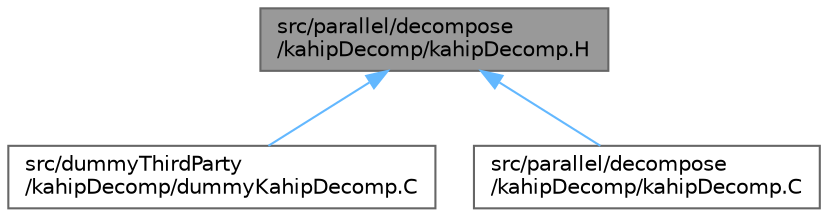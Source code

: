 digraph "src/parallel/decompose/kahipDecomp/kahipDecomp.H"
{
 // LATEX_PDF_SIZE
  bgcolor="transparent";
  edge [fontname=Helvetica,fontsize=10,labelfontname=Helvetica,labelfontsize=10];
  node [fontname=Helvetica,fontsize=10,shape=box,height=0.2,width=0.4];
  Node1 [id="Node000001",label="src/parallel/decompose\l/kahipDecomp/kahipDecomp.H",height=0.2,width=0.4,color="gray40", fillcolor="grey60", style="filled", fontcolor="black",tooltip=" "];
  Node1 -> Node2 [id="edge1_Node000001_Node000002",dir="back",color="steelblue1",style="solid",tooltip=" "];
  Node2 [id="Node000002",label="src/dummyThirdParty\l/kahipDecomp/dummyKahipDecomp.C",height=0.2,width=0.4,color="grey40", fillcolor="white", style="filled",URL="$dummyKahipDecomp_8C.html",tooltip=" "];
  Node1 -> Node3 [id="edge2_Node000001_Node000003",dir="back",color="steelblue1",style="solid",tooltip=" "];
  Node3 [id="Node000003",label="src/parallel/decompose\l/kahipDecomp/kahipDecomp.C",height=0.2,width=0.4,color="grey40", fillcolor="white", style="filled",URL="$kahipDecomp_8C.html",tooltip=" "];
}
